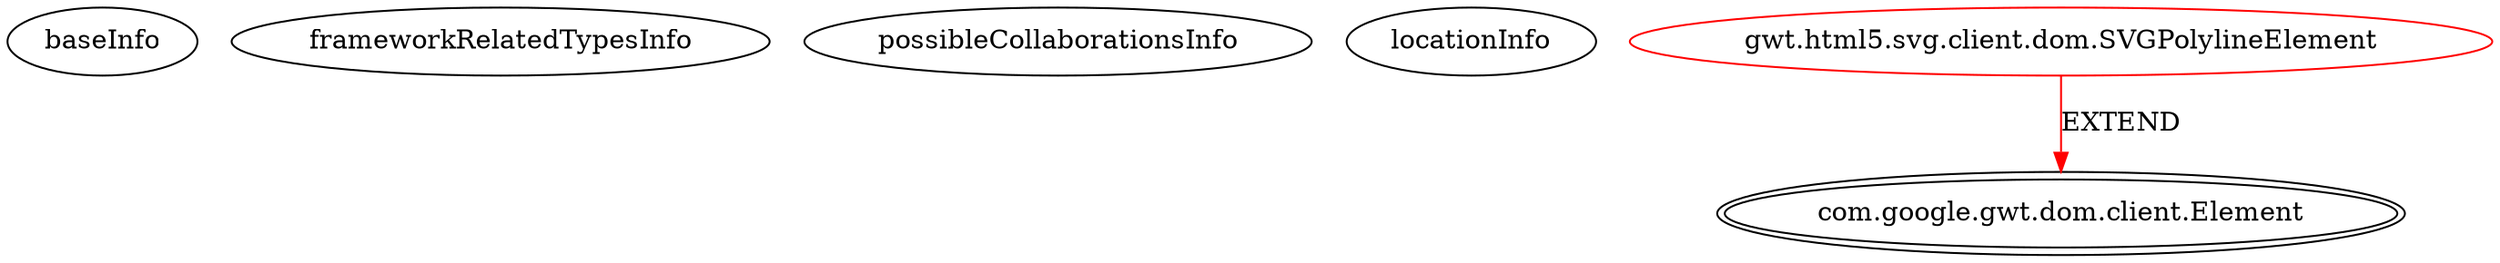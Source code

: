 digraph {
baseInfo[graphId=3911,category="extension_graph",isAnonymous=false,possibleRelation=false]
frameworkRelatedTypesInfo[0="com.google.gwt.dom.client.Element"]
possibleCollaborationsInfo[]
locationInfo[projectName="mguiral-GwtSvgLib",filePath="/mguiral-GwtSvgLib/GwtSvgLib-master/src/gwt/html5/svg/client/dom/SVGPolylineElement.java",contextSignature="SVGPolylineElement",graphId="3911"]
0[label="gwt.html5.svg.client.dom.SVGPolylineElement",vertexType="ROOT_CLIENT_CLASS_DECLARATION",isFrameworkType=false,color=red]
1[label="com.google.gwt.dom.client.Element",vertexType="FRAMEWORK_CLASS_TYPE",isFrameworkType=true,peripheries=2]
0->1[label="EXTEND",color=red]
}
